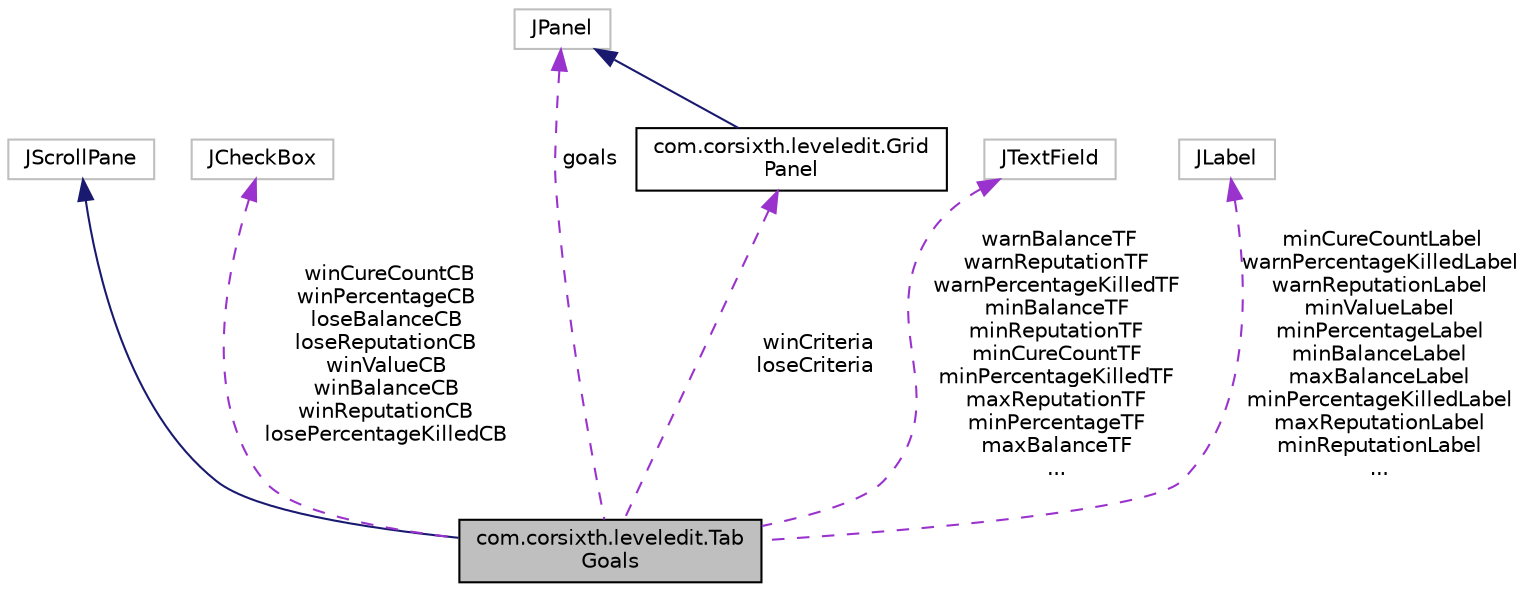 digraph "com.corsixth.leveledit.TabGoals"
{
 // LATEX_PDF_SIZE
  edge [fontname="Helvetica",fontsize="10",labelfontname="Helvetica",labelfontsize="10"];
  node [fontname="Helvetica",fontsize="10",shape=record];
  Node1 [label="com.corsixth.leveledit.Tab\lGoals",height=0.2,width=0.4,color="black", fillcolor="grey75", style="filled", fontcolor="black",tooltip=" "];
  Node2 -> Node1 [dir="back",color="midnightblue",fontsize="10",style="solid",fontname="Helvetica"];
  Node2 [label="JScrollPane",height=0.2,width=0.4,color="grey75", fillcolor="white", style="filled",tooltip=" "];
  Node3 -> Node1 [dir="back",color="darkorchid3",fontsize="10",style="dashed",label=" winCureCountCB\nwinPercentageCB\nloseBalanceCB\nloseReputationCB\nwinValueCB\nwinBalanceCB\nwinReputationCB\nlosePercentageKilledCB" ,fontname="Helvetica"];
  Node3 [label="JCheckBox",height=0.2,width=0.4,color="grey75", fillcolor="white", style="filled",tooltip=" "];
  Node4 -> Node1 [dir="back",color="darkorchid3",fontsize="10",style="dashed",label=" winCriteria\nloseCriteria" ,fontname="Helvetica"];
  Node4 [label="com.corsixth.leveledit.Grid\lPanel",height=0.2,width=0.4,color="black", fillcolor="white", style="filled",URL="$classcom_1_1corsixth_1_1leveledit_1_1GridPanel.html",tooltip=" "];
  Node5 -> Node4 [dir="back",color="midnightblue",fontsize="10",style="solid",fontname="Helvetica"];
  Node5 [label="JPanel",height=0.2,width=0.4,color="grey75", fillcolor="white", style="filled",tooltip=" "];
  Node6 -> Node1 [dir="back",color="darkorchid3",fontsize="10",style="dashed",label=" warnBalanceTF\nwarnReputationTF\nwarnPercentageKilledTF\nminBalanceTF\nminReputationTF\nminCureCountTF\nminPercentageKilledTF\nmaxReputationTF\nminPercentageTF\nmaxBalanceTF\n..." ,fontname="Helvetica"];
  Node6 [label="JTextField",height=0.2,width=0.4,color="grey75", fillcolor="white", style="filled",tooltip=" "];
  Node7 -> Node1 [dir="back",color="darkorchid3",fontsize="10",style="dashed",label=" minCureCountLabel\nwarnPercentageKilledLabel\nwarnReputationLabel\nminValueLabel\nminPercentageLabel\nminBalanceLabel\nmaxBalanceLabel\nminPercentageKilledLabel\nmaxReputationLabel\nminReputationLabel\n..." ,fontname="Helvetica"];
  Node7 [label="JLabel",height=0.2,width=0.4,color="grey75", fillcolor="white", style="filled",tooltip=" "];
  Node5 -> Node1 [dir="back",color="darkorchid3",fontsize="10",style="dashed",label=" goals" ,fontname="Helvetica"];
}
